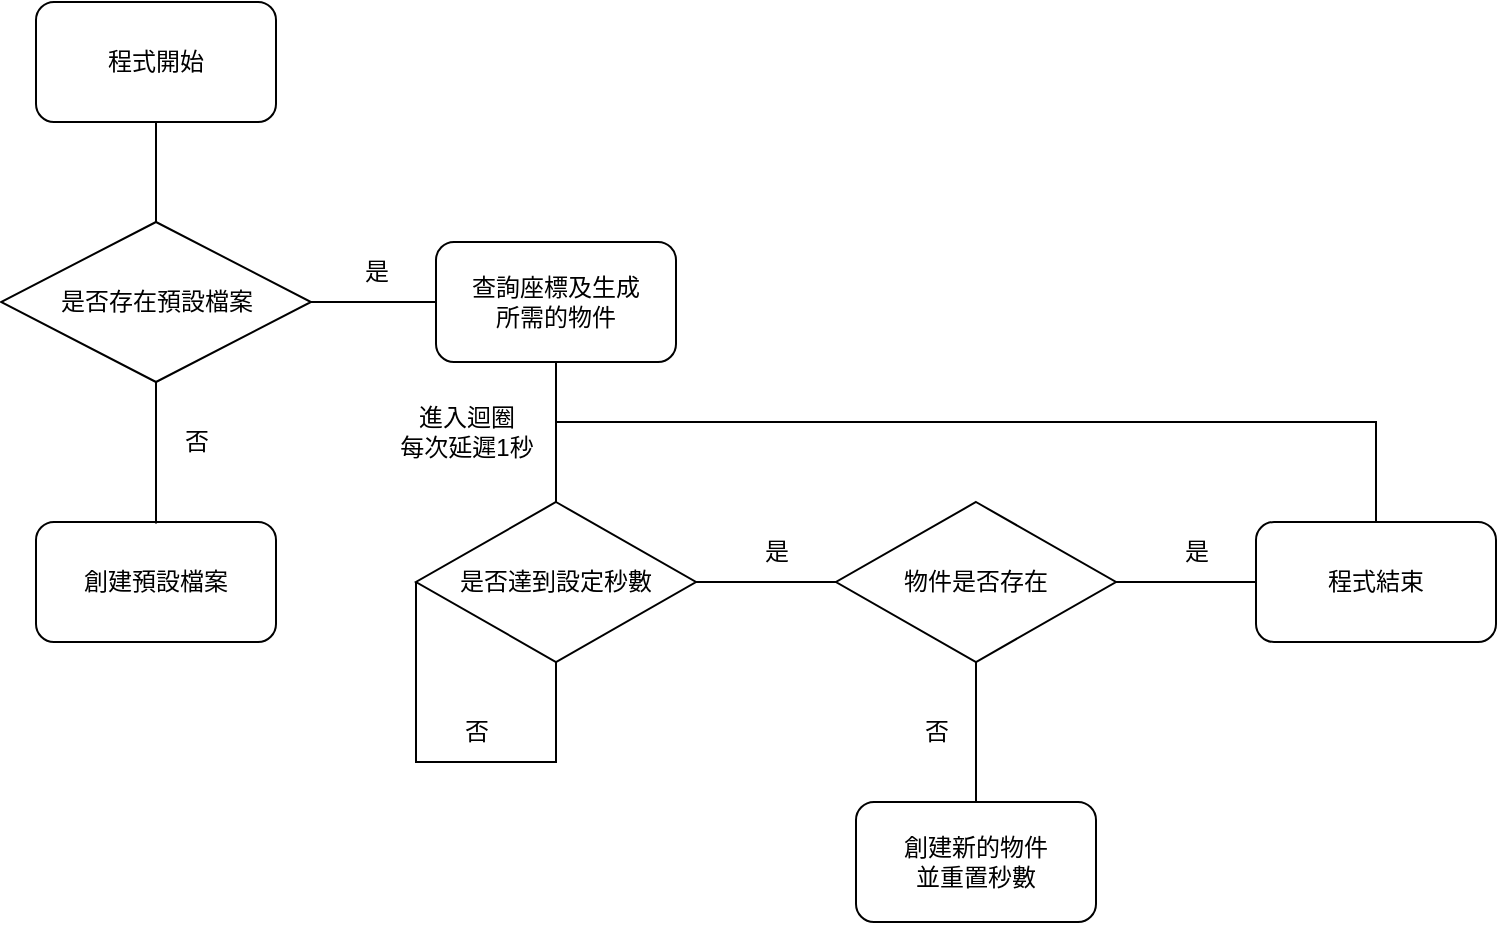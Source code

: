 <mxfile version="20.2.4" type="github">
  <diagram id="xZ59dbiQEWNgp1dUOIf5" name="第 1 页">
    <mxGraphModel dx="1422" dy="754" grid="1" gridSize="10" guides="1" tooltips="1" connect="1" arrows="1" fold="1" page="1" pageScale="1" pageWidth="827" pageHeight="1169" math="0" shadow="0">
      <root>
        <mxCell id="0" />
        <mxCell id="1" parent="0" />
        <mxCell id="PS_9hRfJn6Zm8qRb8hPg-2" value="程式開始" style="rounded=1;whiteSpace=wrap;html=1;" parent="1" vertex="1">
          <mxGeometry x="60" y="30" width="120" height="60" as="geometry" />
        </mxCell>
        <mxCell id="PS_9hRfJn6Zm8qRb8hPg-3" value="是否存在預設檔案" style="rhombus;whiteSpace=wrap;html=1;" parent="1" vertex="1">
          <mxGeometry x="42.5" y="140" width="155" height="80" as="geometry" />
        </mxCell>
        <mxCell id="PS_9hRfJn6Zm8qRb8hPg-6" value="" style="endArrow=none;html=1;rounded=0;entryX=0.5;entryY=0;entryDx=0;entryDy=0;" parent="1" source="PS_9hRfJn6Zm8qRb8hPg-2" target="PS_9hRfJn6Zm8qRb8hPg-3" edge="1">
          <mxGeometry width="50" height="50" relative="1" as="geometry">
            <mxPoint x="120" y="140" as="sourcePoint" />
            <mxPoint x="120" y="160.711" as="targetPoint" />
          </mxGeometry>
        </mxCell>
        <mxCell id="PS_9hRfJn6Zm8qRb8hPg-8" value="創建預設檔案" style="rounded=1;whiteSpace=wrap;html=1;" parent="1" vertex="1">
          <mxGeometry x="60" y="290" width="120" height="60" as="geometry" />
        </mxCell>
        <mxCell id="PS_9hRfJn6Zm8qRb8hPg-9" value="" style="endArrow=none;html=1;rounded=0;" parent="1" source="PS_9hRfJn6Zm8qRb8hPg-3" edge="1">
          <mxGeometry width="50" height="50" relative="1" as="geometry">
            <mxPoint x="120" y="270" as="sourcePoint" />
            <mxPoint x="120" y="290.711" as="targetPoint" />
          </mxGeometry>
        </mxCell>
        <mxCell id="PS_9hRfJn6Zm8qRb8hPg-10" value="否" style="text;html=1;align=center;verticalAlign=middle;resizable=0;points=[];autosize=1;strokeColor=none;fillColor=none;" parent="1" vertex="1">
          <mxGeometry x="120" y="235" width="40" height="30" as="geometry" />
        </mxCell>
        <mxCell id="PS_9hRfJn6Zm8qRb8hPg-11" value="查詢座標及生成&lt;br&gt;所需的物件" style="rounded=1;whiteSpace=wrap;html=1;" parent="1" vertex="1">
          <mxGeometry x="260" y="150" width="120" height="60" as="geometry" />
        </mxCell>
        <mxCell id="PS_9hRfJn6Zm8qRb8hPg-12" value="" style="endArrow=none;html=1;rounded=0;exitX=1;exitY=0.5;exitDx=0;exitDy=0;entryX=0;entryY=0.5;entryDx=0;entryDy=0;" parent="1" source="PS_9hRfJn6Zm8qRb8hPg-3" target="PS_9hRfJn6Zm8qRb8hPg-11" edge="1">
          <mxGeometry width="50" height="50" relative="1" as="geometry">
            <mxPoint x="210" y="230" as="sourcePoint" />
            <mxPoint x="260" y="180" as="targetPoint" />
          </mxGeometry>
        </mxCell>
        <mxCell id="PS_9hRfJn6Zm8qRb8hPg-14" value="是" style="text;html=1;align=center;verticalAlign=middle;resizable=0;points=[];autosize=1;strokeColor=none;fillColor=none;" parent="1" vertex="1">
          <mxGeometry x="210" y="150" width="40" height="30" as="geometry" />
        </mxCell>
        <mxCell id="PS_9hRfJn6Zm8qRb8hPg-15" value="" style="endArrow=none;html=1;rounded=0;entryX=0.5;entryY=1;entryDx=0;entryDy=0;exitX=0.5;exitY=0;exitDx=0;exitDy=0;" parent="1" source="PS_9hRfJn6Zm8qRb8hPg-16" target="PS_9hRfJn6Zm8qRb8hPg-11" edge="1">
          <mxGeometry width="50" height="50" relative="1" as="geometry">
            <mxPoint x="320" y="260" as="sourcePoint" />
            <mxPoint x="370" y="210" as="targetPoint" />
          </mxGeometry>
        </mxCell>
        <mxCell id="PS_9hRfJn6Zm8qRb8hPg-16" value="是否達到設定秒數" style="rhombus;whiteSpace=wrap;html=1;" parent="1" vertex="1">
          <mxGeometry x="250" y="280" width="140" height="80" as="geometry" />
        </mxCell>
        <mxCell id="PS_9hRfJn6Zm8qRb8hPg-17" value="進入迴圈&lt;br&gt;每次延遲1秒" style="text;html=1;align=center;verticalAlign=middle;resizable=0;points=[];autosize=1;strokeColor=none;fillColor=none;" parent="1" vertex="1">
          <mxGeometry x="230" y="225" width="90" height="40" as="geometry" />
        </mxCell>
        <mxCell id="PS_9hRfJn6Zm8qRb8hPg-19" value="" style="endArrow=none;html=1;rounded=0;entryX=0;entryY=0.5;entryDx=0;entryDy=0;exitX=1;exitY=0.5;exitDx=0;exitDy=0;" parent="1" source="PS_9hRfJn6Zm8qRb8hPg-16" edge="1">
          <mxGeometry width="50" height="50" relative="1" as="geometry">
            <mxPoint x="400" y="350" as="sourcePoint" />
            <mxPoint x="460" y="320" as="targetPoint" />
          </mxGeometry>
        </mxCell>
        <mxCell id="PS_9hRfJn6Zm8qRb8hPg-20" value="是" style="text;html=1;align=center;verticalAlign=middle;resizable=0;points=[];autosize=1;strokeColor=none;fillColor=none;" parent="1" vertex="1">
          <mxGeometry x="410" y="290" width="40" height="30" as="geometry" />
        </mxCell>
        <mxCell id="PS_9hRfJn6Zm8qRb8hPg-22" value="" style="endArrow=none;html=1;rounded=0;exitX=0;exitY=0.5;exitDx=0;exitDy=0;" parent="1" source="PS_9hRfJn6Zm8qRb8hPg-16" edge="1">
          <mxGeometry width="50" height="50" relative="1" as="geometry">
            <mxPoint x="260" y="410" as="sourcePoint" />
            <mxPoint x="320" y="360" as="targetPoint" />
            <Array as="points">
              <mxPoint x="250" y="410" />
              <mxPoint x="320" y="410" />
            </Array>
          </mxGeometry>
        </mxCell>
        <mxCell id="PS_9hRfJn6Zm8qRb8hPg-23" value="否" style="text;html=1;align=center;verticalAlign=middle;resizable=0;points=[];autosize=1;strokeColor=none;fillColor=none;" parent="1" vertex="1">
          <mxGeometry x="260" y="380" width="40" height="30" as="geometry" />
        </mxCell>
        <mxCell id="PS_9hRfJn6Zm8qRb8hPg-24" value="物件是否存在" style="rhombus;whiteSpace=wrap;html=1;" parent="1" vertex="1">
          <mxGeometry x="460" y="280" width="140" height="80" as="geometry" />
        </mxCell>
        <mxCell id="PS_9hRfJn6Zm8qRb8hPg-25" value="" style="endArrow=none;html=1;rounded=0;" parent="1" source="PS_9hRfJn6Zm8qRb8hPg-24" edge="1">
          <mxGeometry width="50" height="50" relative="1" as="geometry">
            <mxPoint x="530" y="410" as="sourcePoint" />
            <mxPoint x="530" y="430.711" as="targetPoint" />
          </mxGeometry>
        </mxCell>
        <mxCell id="PS_9hRfJn6Zm8qRb8hPg-26" value="否" style="text;html=1;align=center;verticalAlign=middle;resizable=0;points=[];autosize=1;strokeColor=none;fillColor=none;" parent="1" vertex="1">
          <mxGeometry x="490" y="380" width="40" height="30" as="geometry" />
        </mxCell>
        <mxCell id="PS_9hRfJn6Zm8qRb8hPg-28" value="創建新的物件&lt;br&gt;並重置秒數" style="rounded=1;whiteSpace=wrap;html=1;" parent="1" vertex="1">
          <mxGeometry x="470" y="430" width="120" height="60" as="geometry" />
        </mxCell>
        <mxCell id="PS_9hRfJn6Zm8qRb8hPg-29" value="" style="endArrow=none;html=1;rounded=0;" parent="1" source="PS_9hRfJn6Zm8qRb8hPg-24" edge="1">
          <mxGeometry width="50" height="50" relative="1" as="geometry">
            <mxPoint x="600" y="370" as="sourcePoint" />
            <mxPoint x="670.711" y="320" as="targetPoint" />
          </mxGeometry>
        </mxCell>
        <mxCell id="PS_9hRfJn6Zm8qRb8hPg-30" value="是" style="text;html=1;align=center;verticalAlign=middle;resizable=0;points=[];autosize=1;strokeColor=none;fillColor=none;" parent="1" vertex="1">
          <mxGeometry x="620" y="290" width="40" height="30" as="geometry" />
        </mxCell>
        <mxCell id="PS_9hRfJn6Zm8qRb8hPg-31" value="程式結束" style="rounded=1;whiteSpace=wrap;html=1;" parent="1" vertex="1">
          <mxGeometry x="670" y="290" width="120" height="60" as="geometry" />
        </mxCell>
        <mxCell id="k3FD1zf8JgT9c74l7zAN-1" value="" style="endArrow=none;html=1;rounded=0;exitX=0.5;exitY=0;exitDx=0;exitDy=0;" edge="1" parent="1" source="PS_9hRfJn6Zm8qRb8hPg-31">
          <mxGeometry width="50" height="50" relative="1" as="geometry">
            <mxPoint x="710" y="290" as="sourcePoint" />
            <mxPoint x="320" y="240" as="targetPoint" />
            <Array as="points">
              <mxPoint x="730" y="240" />
            </Array>
          </mxGeometry>
        </mxCell>
      </root>
    </mxGraphModel>
  </diagram>
</mxfile>
